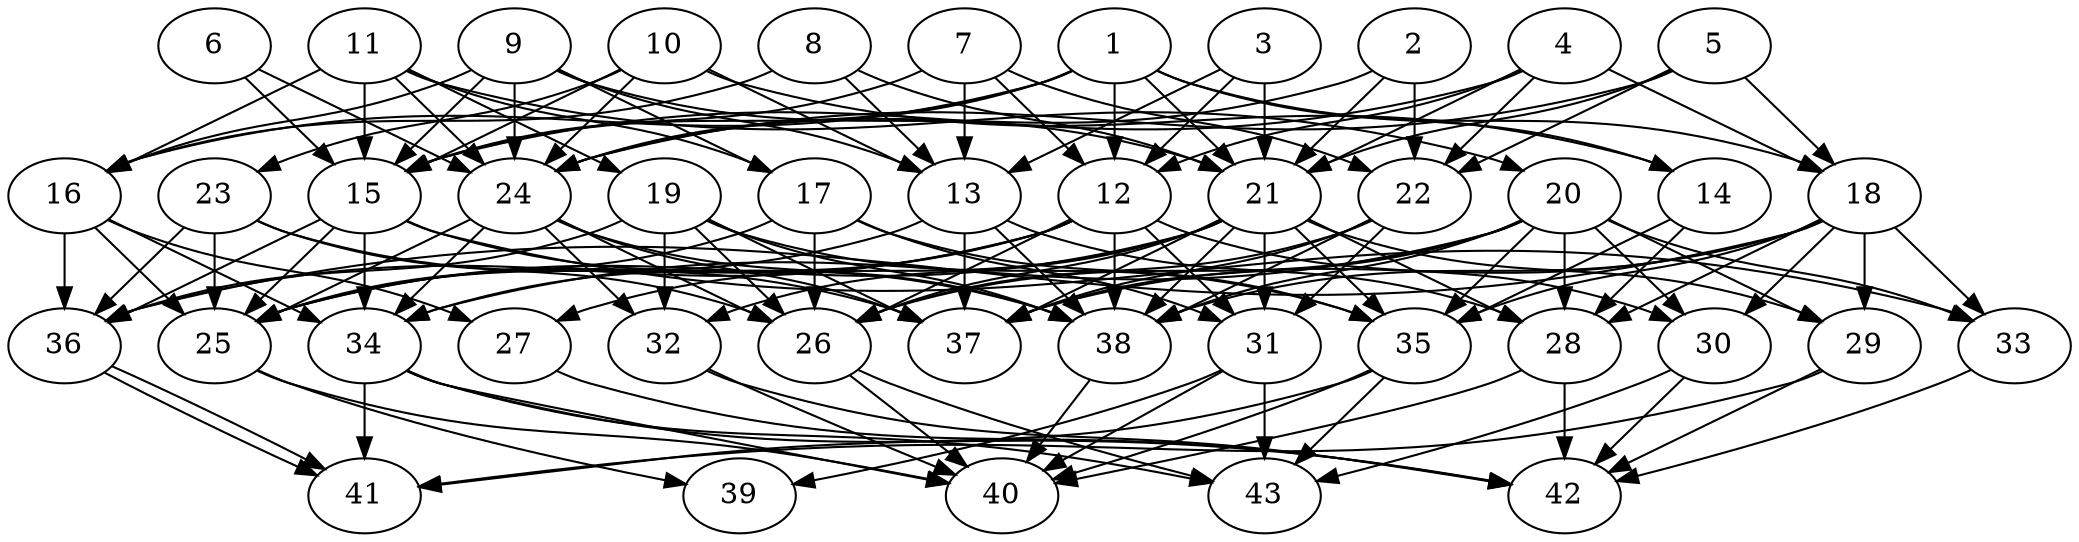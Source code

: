 // DAG (tier=3-complex, mode=data, n=43, ccr=0.505, fat=0.853, density=0.632, regular=0.337, jump=0.223, mindata=4194304, maxdata=33554432)
// DAG automatically generated by daggen at Sun Aug 24 16:33:35 2025
// /home/ermia/Project/Environments/daggen/bin/daggen --dot --ccr 0.505 --fat 0.853 --regular 0.337 --density 0.632 --jump 0.223 --mindata 4194304 --maxdata 33554432 -n 43 
digraph G {
  1 [size="32479917284595332", alpha="0.19", expect_size="16239958642297666"]
  1 -> 12 [size ="2007309681164288"]
  1 -> 14 [size ="2007309681164288"]
  1 -> 15 [size ="2007309681164288"]
  1 -> 16 [size ="2007309681164288"]
  1 -> 18 [size ="2007309681164288"]
  1 -> 21 [size ="2007309681164288"]
  1 -> 24 [size ="2007309681164288"]
  2 [size="88570018113650112", alpha="0.15", expect_size="44285009056825056"]
  2 -> 21 [size ="1851621210324992"]
  2 -> 22 [size ="1851621210324992"]
  2 -> 24 [size ="1851621210324992"]
  3 [size="1297606657709043712", alpha="0.17", expect_size="648803328854521856"]
  3 -> 12 [size ="743268996349952"]
  3 -> 13 [size ="743268996349952"]
  3 -> 21 [size ="743268996349952"]
  4 [size="2446631318498622570496", alpha="0.07", expect_size="1223315659249311285248"]
  4 -> 12 [size ="1452565329870848"]
  4 -> 15 [size ="1452565329870848"]
  4 -> 18 [size ="1452565329870848"]
  4 -> 21 [size ="1452565329870848"]
  4 -> 22 [size ="1452565329870848"]
  5 [size="662558150096991488", alpha="0.07", expect_size="331279075048495744"]
  5 -> 18 [size ="441291187945472"]
  5 -> 21 [size ="441291187945472"]
  5 -> 22 [size ="441291187945472"]
  5 -> 24 [size ="441291187945472"]
  6 [size="25213720319354673823744", alpha="0.19", expect_size="12606860159677336911872"]
  6 -> 15 [size ="6878830492909568"]
  6 -> 24 [size ="6878830492909568"]
  7 [size="467030214788052544", alpha="0.04", expect_size="233515107394026272"]
  7 -> 12 [size ="315526492454912"]
  7 -> 13 [size ="315526492454912"]
  7 -> 15 [size ="315526492454912"]
  7 -> 22 [size ="315526492454912"]
  8 [size="11139529980021571584000", alpha="0.00", expect_size="5569764990010785792000"]
  8 -> 13 [size ="3990260337868800"]
  8 -> 16 [size ="3990260337868800"]
  8 -> 21 [size ="3990260337868800"]
  9 [size="658541325046896256", alpha="0.13", expect_size="329270662523448128"]
  9 -> 13 [size ="1110744384929792"]
  9 -> 15 [size ="1110744384929792"]
  9 -> 16 [size ="1110744384929792"]
  9 -> 17 [size ="1110744384929792"]
  9 -> 21 [size ="1110744384929792"]
  9 -> 24 [size ="1110744384929792"]
  10 [size="344119800180172608", alpha="0.20", expect_size="172059900090086304"]
  10 -> 13 [size ="6050239362367488"]
  10 -> 14 [size ="6050239362367488"]
  10 -> 15 [size ="6050239362367488"]
  10 -> 23 [size ="6050239362367488"]
  10 -> 24 [size ="6050239362367488"]
  11 [size="3741402385156584448", alpha="0.14", expect_size="1870701192578292224"]
  11 -> 15 [size ="2045641383477248"]
  11 -> 16 [size ="2045641383477248"]
  11 -> 17 [size ="2045641383477248"]
  11 -> 19 [size ="2045641383477248"]
  11 -> 20 [size ="2045641383477248"]
  11 -> 24 [size ="2045641383477248"]
  12 [size="6057906143878272000", alpha="0.12", expect_size="3028953071939136000"]
  12 -> 25 [size ="2673098734174208"]
  12 -> 26 [size ="2673098734174208"]
  12 -> 30 [size ="2673098734174208"]
  12 -> 31 [size ="2673098734174208"]
  12 -> 34 [size ="2673098734174208"]
  12 -> 36 [size ="2673098734174208"]
  12 -> 38 [size ="2673098734174208"]
  13 [size="18224709705306400", alpha="0.20", expect_size="9112354852653200"]
  13 -> 25 [size ="553234074697728"]
  13 -> 28 [size ="553234074697728"]
  13 -> 37 [size ="553234074697728"]
  13 -> 38 [size ="553234074697728"]
  14 [size="11784412300000737886208", alpha="0.14", expect_size="5892206150000368943104"]
  14 -> 28 [size ="4142812450783232"]
  14 -> 35 [size ="4142812450783232"]
  15 [size="255126485484875104", alpha="0.06", expect_size="127563242742437552"]
  15 -> 25 [size ="4602300131704832"]
  15 -> 33 [size ="4602300131704832"]
  15 -> 34 [size ="4602300131704832"]
  15 -> 36 [size ="4602300131704832"]
  15 -> 38 [size ="4602300131704832"]
  16 [size="18981397342946295808", alpha="0.04", expect_size="9490698671473147904"]
  16 -> 25 [size ="8379179414323200"]
  16 -> 27 [size ="8379179414323200"]
  16 -> 34 [size ="8379179414323200"]
  16 -> 36 [size ="8379179414323200"]
  17 [size="18035517380146233344000", alpha="0.11", expect_size="9017758690073116672000"]
  17 -> 25 [size ="5501853945036800"]
  17 -> 26 [size ="5501853945036800"]
  17 -> 31 [size ="5501853945036800"]
  17 -> 35 [size ="5501853945036800"]
  18 [size="12861951416183656", alpha="0.11", expect_size="6430975708091828"]
  18 -> 28 [size ="594298391232512"]
  18 -> 29 [size ="594298391232512"]
  18 -> 30 [size ="594298391232512"]
  18 -> 33 [size ="594298391232512"]
  18 -> 35 [size ="594298391232512"]
  18 -> 36 [size ="594298391232512"]
  18 -> 37 [size ="594298391232512"]
  18 -> 38 [size ="594298391232512"]
  19 [size="20095251511246848000000", alpha="0.05", expect_size="10047625755623424000000"]
  19 -> 26 [size ="5913150750720000"]
  19 -> 32 [size ="5913150750720000"]
  19 -> 35 [size ="5913150750720000"]
  19 -> 36 [size ="5913150750720000"]
  19 -> 37 [size ="5913150750720000"]
  19 -> 38 [size ="5913150750720000"]
  20 [size="122876143555575808000", alpha="0.03", expect_size="61438071777787904000"]
  20 -> 26 [size ="197728088883200"]
  20 -> 28 [size ="197728088883200"]
  20 -> 29 [size ="197728088883200"]
  20 -> 30 [size ="197728088883200"]
  20 -> 33 [size ="197728088883200"]
  20 -> 34 [size ="197728088883200"]
  20 -> 35 [size ="197728088883200"]
  20 -> 37 [size ="197728088883200"]
  20 -> 38 [size ="197728088883200"]
  21 [size="19209418935915339841536", alpha="0.08", expect_size="9604709467957669920768"]
  21 -> 25 [size ="5738073925091328"]
  21 -> 26 [size ="5738073925091328"]
  21 -> 27 [size ="5738073925091328"]
  21 -> 28 [size ="5738073925091328"]
  21 -> 29 [size ="5738073925091328"]
  21 -> 31 [size ="5738073925091328"]
  21 -> 32 [size ="5738073925091328"]
  21 -> 35 [size ="5738073925091328"]
  21 -> 37 [size ="5738073925091328"]
  21 -> 38 [size ="5738073925091328"]
  22 [size="3111991040452480", alpha="0.14", expect_size="1555995520226240"]
  22 -> 26 [size ="220934325665792"]
  22 -> 31 [size ="220934325665792"]
  22 -> 37 [size ="220934325665792"]
  22 -> 38 [size ="220934325665792"]
  23 [size="530057706894040448", alpha="0.18", expect_size="265028853447020224"]
  23 -> 25 [size ="8322539356946432"]
  23 -> 26 [size ="8322539356946432"]
  23 -> 36 [size ="8322539356946432"]
  23 -> 37 [size ="8322539356946432"]
  24 [size="13211311843413688582144", alpha="0.08", expect_size="6605655921706844291072"]
  24 -> 25 [size ="4470821007392768"]
  24 -> 26 [size ="4470821007392768"]
  24 -> 32 [size ="4470821007392768"]
  24 -> 34 [size ="4470821007392768"]
  24 -> 37 [size ="4470821007392768"]
  24 -> 38 [size ="4470821007392768"]
  25 [size="9820845577885112598528", alpha="0.15", expect_size="4910422788942556299264"]
  25 -> 39 [size ="3668787647741952"]
  25 -> 40 [size ="3668787647741952"]
  26 [size="1552252814867001088", alpha="0.00", expect_size="776126407433500544"]
  26 -> 40 [size ="951278221918208"]
  26 -> 43 [size ="951278221918208"]
  27 [size="21955010697627697152000", alpha="0.17", expect_size="10977505348813848576000"]
  27 -> 42 [size ="6272573453107200"]
  28 [size="110077434969144144", alpha="0.13", expect_size="55038717484572072"]
  28 -> 40 [size ="7273978498383872"]
  28 -> 42 [size ="7273978498383872"]
  29 [size="138368579493653216", alpha="0.19", expect_size="69184289746826608"]
  29 -> 41 [size ="7963971160113152"]
  29 -> 42 [size ="7963971160113152"]
  30 [size="966871423111452928", alpha="0.05", expect_size="483435711555726464"]
  30 -> 42 [size ="1210175159533568"]
  30 -> 43 [size ="1210175159533568"]
  31 [size="1296117857876183040", alpha="0.16", expect_size="648058928938091520"]
  31 -> 39 [size ="609647329280000"]
  31 -> 40 [size ="609647329280000"]
  31 -> 43 [size ="609647329280000"]
  32 [size="10457762074211676160", alpha="0.12", expect_size="5228881037105838080"]
  32 -> 40 [size ="8834858532995072"]
  32 -> 42 [size ="8834858532995072"]
  33 [size="994941691616644736", alpha="0.10", expect_size="497470845808322368"]
  33 -> 42 [size ="1147531509628928"]
  34 [size="188679696016869280", alpha="0.10", expect_size="94339848008434640"]
  34 -> 40 [size ="4519366930464768"]
  34 -> 41 [size ="4519366930464768"]
  34 -> 42 [size ="4519366930464768"]
  34 -> 43 [size ="4519366930464768"]
  35 [size="723523913227605901312", alpha="0.01", expect_size="361761956613802950656"]
  35 -> 40 [size ="644750835187712"]
  35 -> 41 [size ="644750835187712"]
  35 -> 43 [size ="644750835187712"]
  36 [size="29314021802706619858944", alpha="0.17", expect_size="14657010901353309929472"]
  36 -> 41 [size ="7605718685319168"]
  36 -> 41 [size ="7605718685319168"]
  37 [size="6637994599027097600", alpha="0.15", expect_size="3318997299513548800"]
  38 [size="271901346621170144", alpha="0.01", expect_size="135950673310585072"]
  38 -> 40 [size ="7728972460720128"]
  39 [size="10454139194396128", alpha="0.03", expect_size="5227069597198064"]
  40 [size="1530807610520714240", alpha="0.14", expect_size="765403805260357120"]
  41 [size="14281808321329078", alpha="0.19", expect_size="7140904160664539"]
  42 [size="12417438948388824416256", alpha="0.16", expect_size="6208719474194412208128"]
  43 [size="5701478281816953585664", alpha="0.07", expect_size="2850739140908476792832"]
}